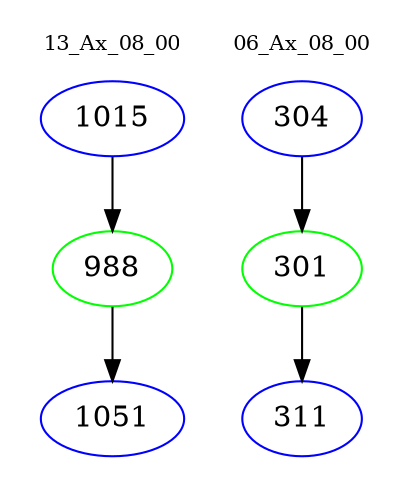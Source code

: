 digraph{
subgraph cluster_0 {
color = white
label = "13_Ax_08_00";
fontsize=10;
T0_1015 [label="1015", color="blue"]
T0_1015 -> T0_988 [color="black"]
T0_988 [label="988", color="green"]
T0_988 -> T0_1051 [color="black"]
T0_1051 [label="1051", color="blue"]
}
subgraph cluster_1 {
color = white
label = "06_Ax_08_00";
fontsize=10;
T1_304 [label="304", color="blue"]
T1_304 -> T1_301 [color="black"]
T1_301 [label="301", color="green"]
T1_301 -> T1_311 [color="black"]
T1_311 [label="311", color="blue"]
}
}
